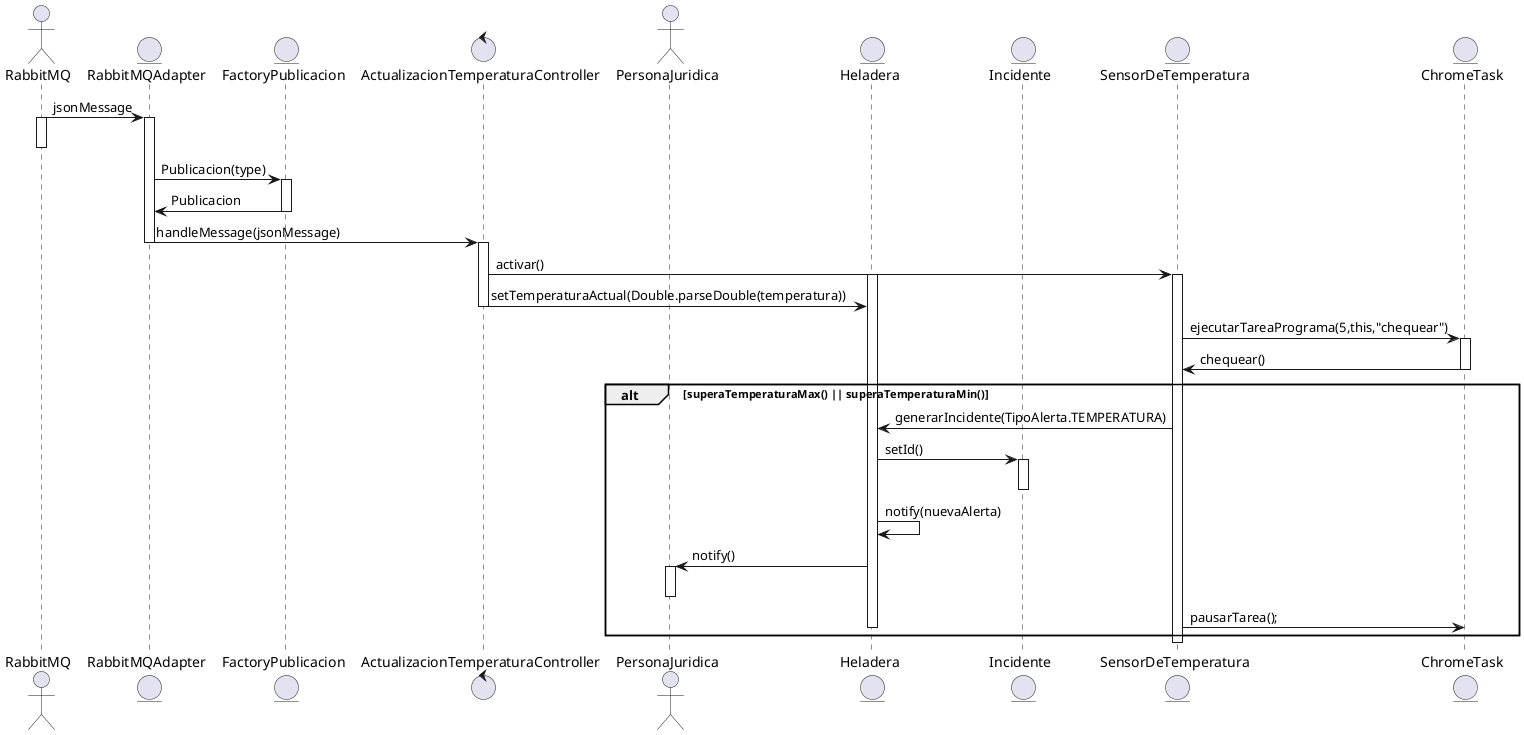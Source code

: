 @startuml Sensor de Temperatura - Actualizacion de Temperatura

actor RabbitMQ

entity RabbitMQAdapter
entity FactoryPublicacion
control ActualizacionTemperaturaController
actor PersonaJuridica
entity Heladera
entity Incidente
entity SensorDeTemperatura
entity ChromeTask

RabbitMQ -> RabbitMQAdapter: jsonMessage
activate RabbitMQ
deactivate RabbitMQ
activate RabbitMQAdapter
RabbitMQAdapter -> FactoryPublicacion: Publicacion(type)
activate FactoryPublicacion
FactoryPublicacion -> RabbitMQAdapter: Publicacion
deactivate FactoryPublicacion
RabbitMQAdapter -> ActualizacionTemperaturaController: handleMessage(jsonMessage)
deactivate RabbitMQAdapter
activate ActualizacionTemperaturaController
ActualizacionTemperaturaController -> SensorDeTemperatura: activar()
activate SensorDeTemperatura
activate Heladera
ActualizacionTemperaturaController -> Heladera: setTemperaturaActual(Double.parseDouble(temperatura))
deactivate ActualizacionTemperaturaController
SensorDeTemperatura -> ChromeTask: ejecutarTareaPrograma(5,this,"chequear")
activate ChromeTask
ChromeTask -> SensorDeTemperatura: chequear()
deactivate ChromeTask

alt superaTemperaturaMax() || superaTemperaturaMin()

    SensorDeTemperatura -> Heladera: generarIncidente(TipoAlerta.TEMPERATURA)
    Heladera -> Incidente: setId()
    activate Incidente
    deactivate Incidente
    Heladera -> Heladera: notify(nuevaAlerta)
    Heladera -> PersonaJuridica: notify()
    activate PersonaJuridica
    deactivate PersonaJuridica
    SensorDeTemperatura -> ChromeTask: pausarTarea();
    deactivate Heladera
end

activate ChromeTask
deactivate ChromeTask
deactivate SensorDeTemperatura

@enduml
